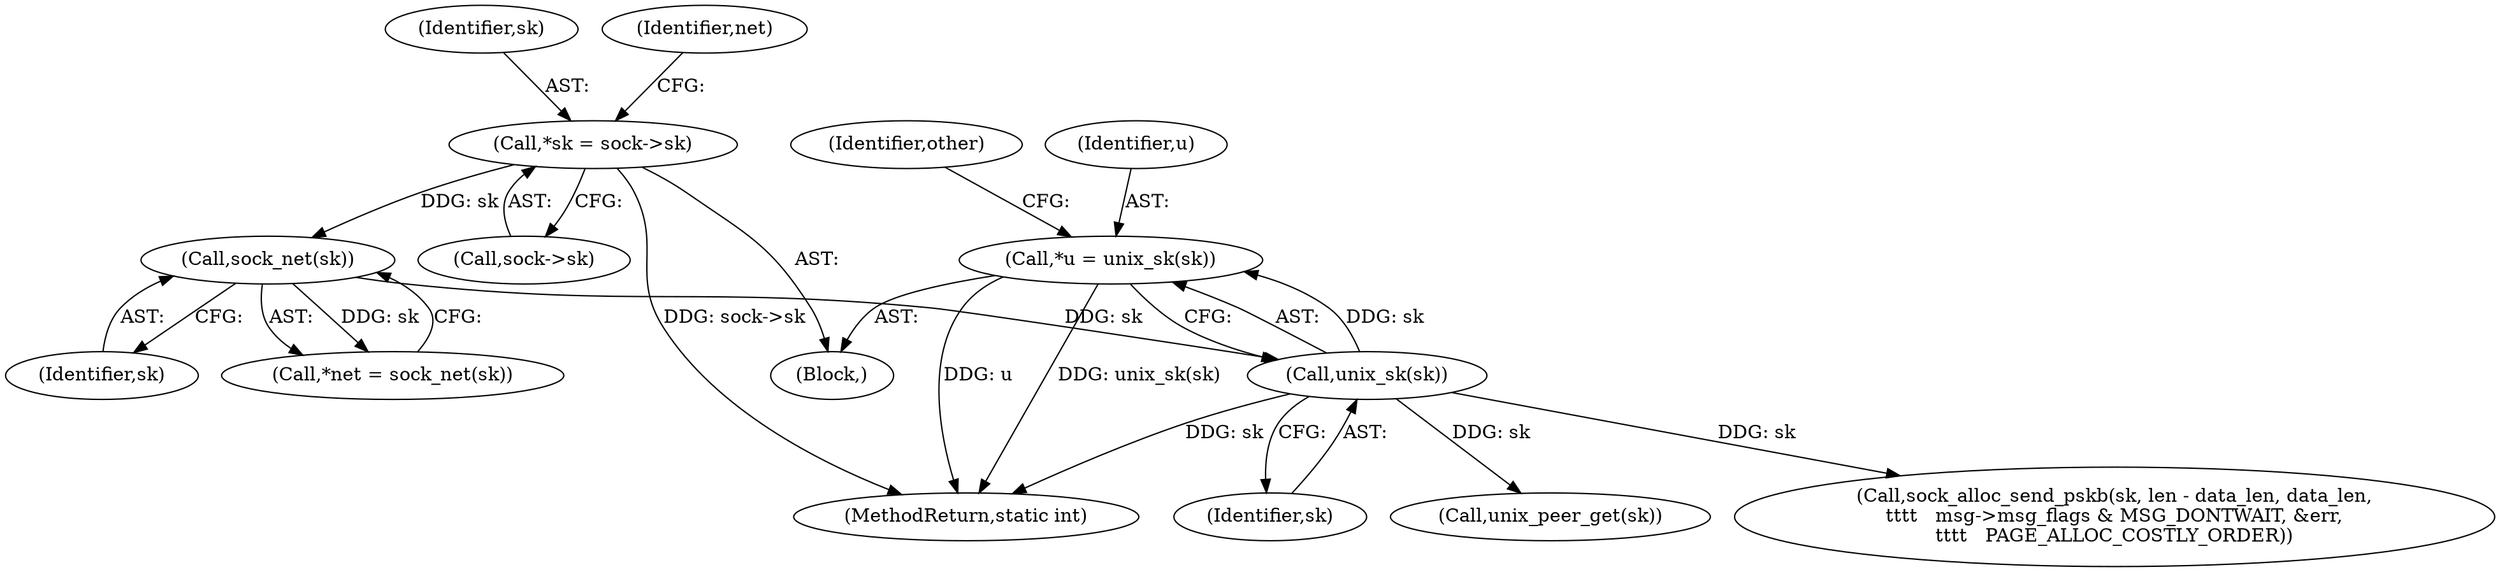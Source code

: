 digraph "0_linux_7d267278a9ece963d77eefec61630223fce08c6c_2@pointer" {
"1000120" [label="(Call,*u = unix_sk(sk))"];
"1000122" [label="(Call,unix_sk(sk))"];
"1000117" [label="(Call,sock_net(sk))"];
"1000109" [label="(Call,*sk = sock->sk)"];
"1000126" [label="(Identifier,other)"];
"1000117" [label="(Call,sock_net(sk))"];
"1000202" [label="(Call,unix_peer_get(sk))"];
"1000110" [label="(Identifier,sk)"];
"1000121" [label="(Identifier,u)"];
"1000116" [label="(Identifier,net)"];
"1000111" [label="(Call,sock->sk)"];
"1000118" [label="(Identifier,sk)"];
"1000107" [label="(Block,)"];
"1000120" [label="(Call,*u = unix_sk(sk))"];
"1000607" [label="(MethodReturn,static int)"];
"1000266" [label="(Call,sock_alloc_send_pskb(sk, len - data_len, data_len,\n\t\t\t\t   msg->msg_flags & MSG_DONTWAIT, &err,\n\t\t\t\t   PAGE_ALLOC_COSTLY_ORDER))"];
"1000115" [label="(Call,*net = sock_net(sk))"];
"1000109" [label="(Call,*sk = sock->sk)"];
"1000122" [label="(Call,unix_sk(sk))"];
"1000123" [label="(Identifier,sk)"];
"1000120" -> "1000107"  [label="AST: "];
"1000120" -> "1000122"  [label="CFG: "];
"1000121" -> "1000120"  [label="AST: "];
"1000122" -> "1000120"  [label="AST: "];
"1000126" -> "1000120"  [label="CFG: "];
"1000120" -> "1000607"  [label="DDG: u"];
"1000120" -> "1000607"  [label="DDG: unix_sk(sk)"];
"1000122" -> "1000120"  [label="DDG: sk"];
"1000122" -> "1000123"  [label="CFG: "];
"1000123" -> "1000122"  [label="AST: "];
"1000122" -> "1000607"  [label="DDG: sk"];
"1000117" -> "1000122"  [label="DDG: sk"];
"1000122" -> "1000202"  [label="DDG: sk"];
"1000122" -> "1000266"  [label="DDG: sk"];
"1000117" -> "1000115"  [label="AST: "];
"1000117" -> "1000118"  [label="CFG: "];
"1000118" -> "1000117"  [label="AST: "];
"1000115" -> "1000117"  [label="CFG: "];
"1000117" -> "1000115"  [label="DDG: sk"];
"1000109" -> "1000117"  [label="DDG: sk"];
"1000109" -> "1000107"  [label="AST: "];
"1000109" -> "1000111"  [label="CFG: "];
"1000110" -> "1000109"  [label="AST: "];
"1000111" -> "1000109"  [label="AST: "];
"1000116" -> "1000109"  [label="CFG: "];
"1000109" -> "1000607"  [label="DDG: sock->sk"];
}
